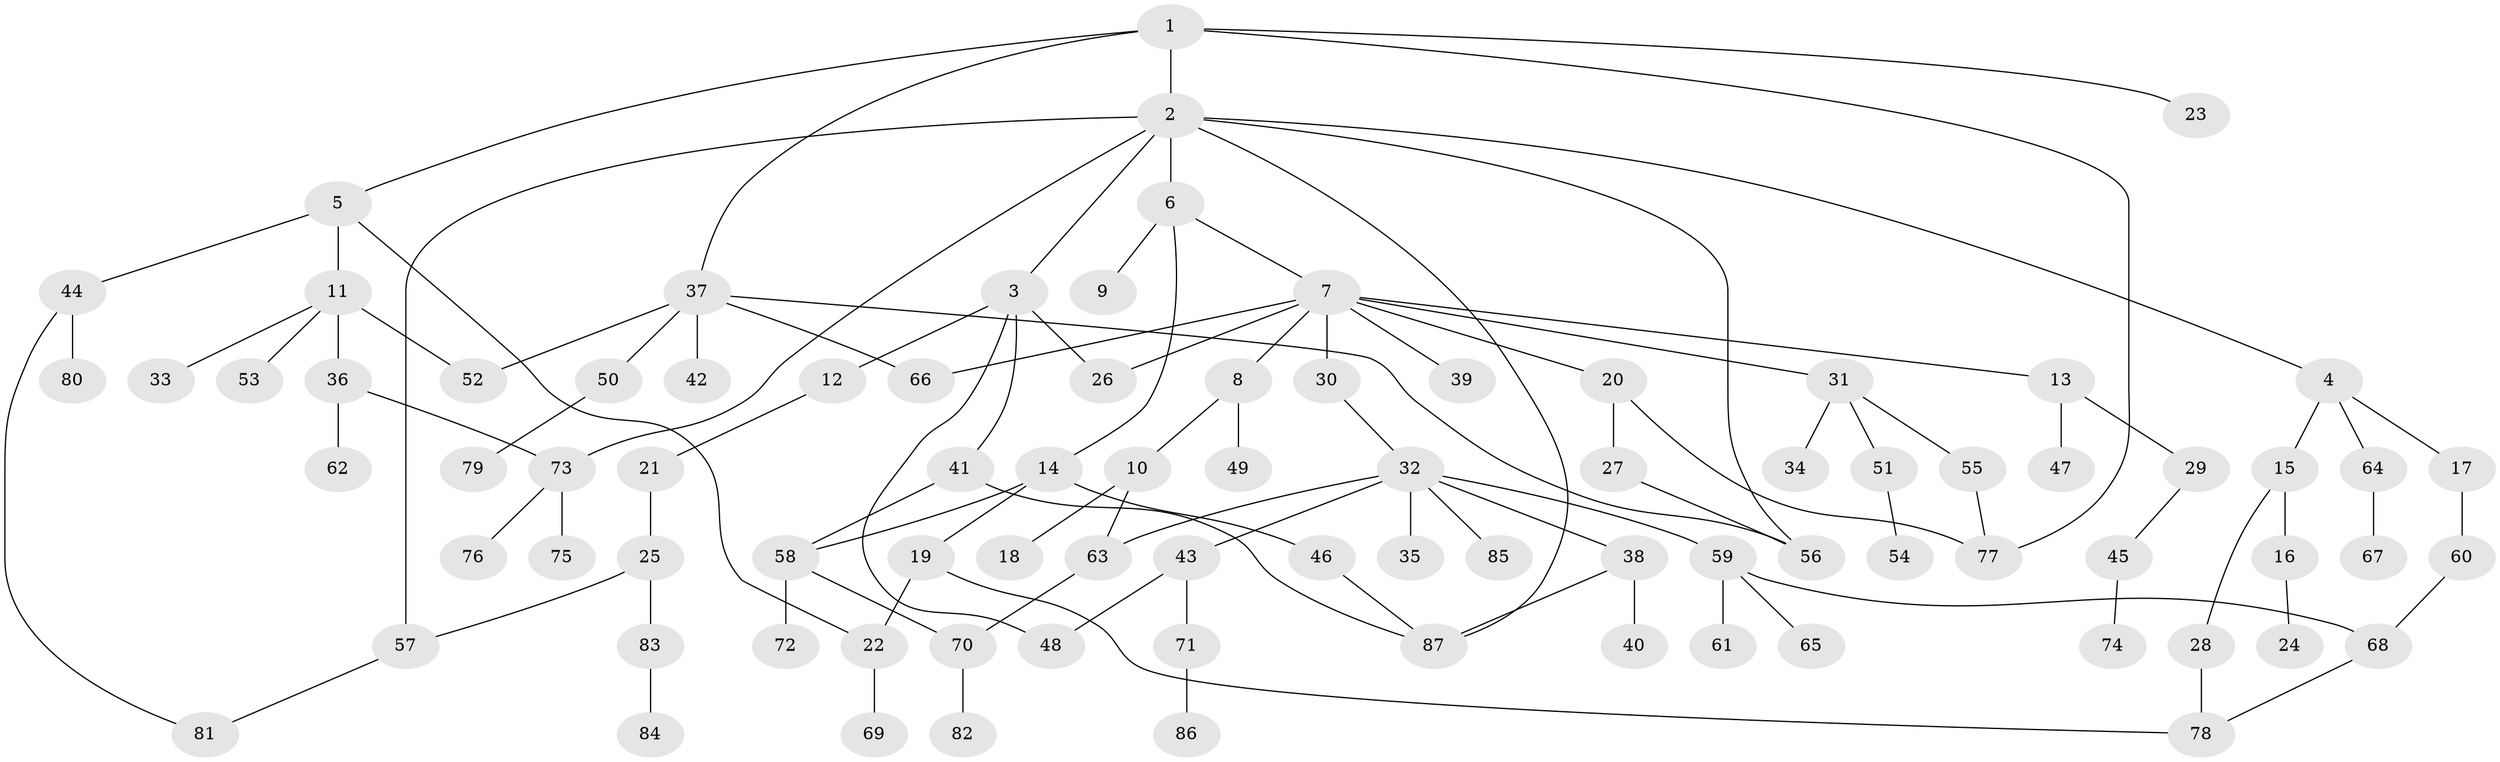 // Generated by graph-tools (version 1.1) at 2025/01/03/09/25 03:01:07]
// undirected, 87 vertices, 107 edges
graph export_dot {
graph [start="1"]
  node [color=gray90,style=filled];
  1;
  2;
  3;
  4;
  5;
  6;
  7;
  8;
  9;
  10;
  11;
  12;
  13;
  14;
  15;
  16;
  17;
  18;
  19;
  20;
  21;
  22;
  23;
  24;
  25;
  26;
  27;
  28;
  29;
  30;
  31;
  32;
  33;
  34;
  35;
  36;
  37;
  38;
  39;
  40;
  41;
  42;
  43;
  44;
  45;
  46;
  47;
  48;
  49;
  50;
  51;
  52;
  53;
  54;
  55;
  56;
  57;
  58;
  59;
  60;
  61;
  62;
  63;
  64;
  65;
  66;
  67;
  68;
  69;
  70;
  71;
  72;
  73;
  74;
  75;
  76;
  77;
  78;
  79;
  80;
  81;
  82;
  83;
  84;
  85;
  86;
  87;
  1 -- 2;
  1 -- 5;
  1 -- 23;
  1 -- 37;
  1 -- 77;
  2 -- 3;
  2 -- 4;
  2 -- 6;
  2 -- 56;
  2 -- 73;
  2 -- 57;
  2 -- 87;
  3 -- 12;
  3 -- 41;
  3 -- 48;
  3 -- 26;
  4 -- 15;
  4 -- 17;
  4 -- 64;
  5 -- 11;
  5 -- 22;
  5 -- 44;
  6 -- 7;
  6 -- 9;
  6 -- 14;
  7 -- 8;
  7 -- 13;
  7 -- 20;
  7 -- 26;
  7 -- 30;
  7 -- 31;
  7 -- 39;
  7 -- 66;
  8 -- 10;
  8 -- 49;
  10 -- 18;
  10 -- 63;
  11 -- 33;
  11 -- 36;
  11 -- 52;
  11 -- 53;
  12 -- 21;
  13 -- 29;
  13 -- 47;
  14 -- 19;
  14 -- 46;
  14 -- 58;
  15 -- 16;
  15 -- 28;
  16 -- 24;
  17 -- 60;
  19 -- 78;
  19 -- 22;
  20 -- 27;
  20 -- 77;
  21 -- 25;
  22 -- 69;
  25 -- 57;
  25 -- 83;
  27 -- 56;
  28 -- 78;
  29 -- 45;
  30 -- 32;
  31 -- 34;
  31 -- 51;
  31 -- 55;
  32 -- 35;
  32 -- 38;
  32 -- 43;
  32 -- 59;
  32 -- 63;
  32 -- 85;
  36 -- 62;
  36 -- 73;
  37 -- 42;
  37 -- 50;
  37 -- 66;
  37 -- 52;
  37 -- 56;
  38 -- 40;
  38 -- 87;
  41 -- 58;
  41 -- 87;
  43 -- 48;
  43 -- 71;
  44 -- 80;
  44 -- 81;
  45 -- 74;
  46 -- 87;
  50 -- 79;
  51 -- 54;
  55 -- 77;
  57 -- 81;
  58 -- 72;
  58 -- 70;
  59 -- 61;
  59 -- 65;
  59 -- 68;
  60 -- 68;
  63 -- 70;
  64 -- 67;
  68 -- 78;
  70 -- 82;
  71 -- 86;
  73 -- 75;
  73 -- 76;
  83 -- 84;
}
